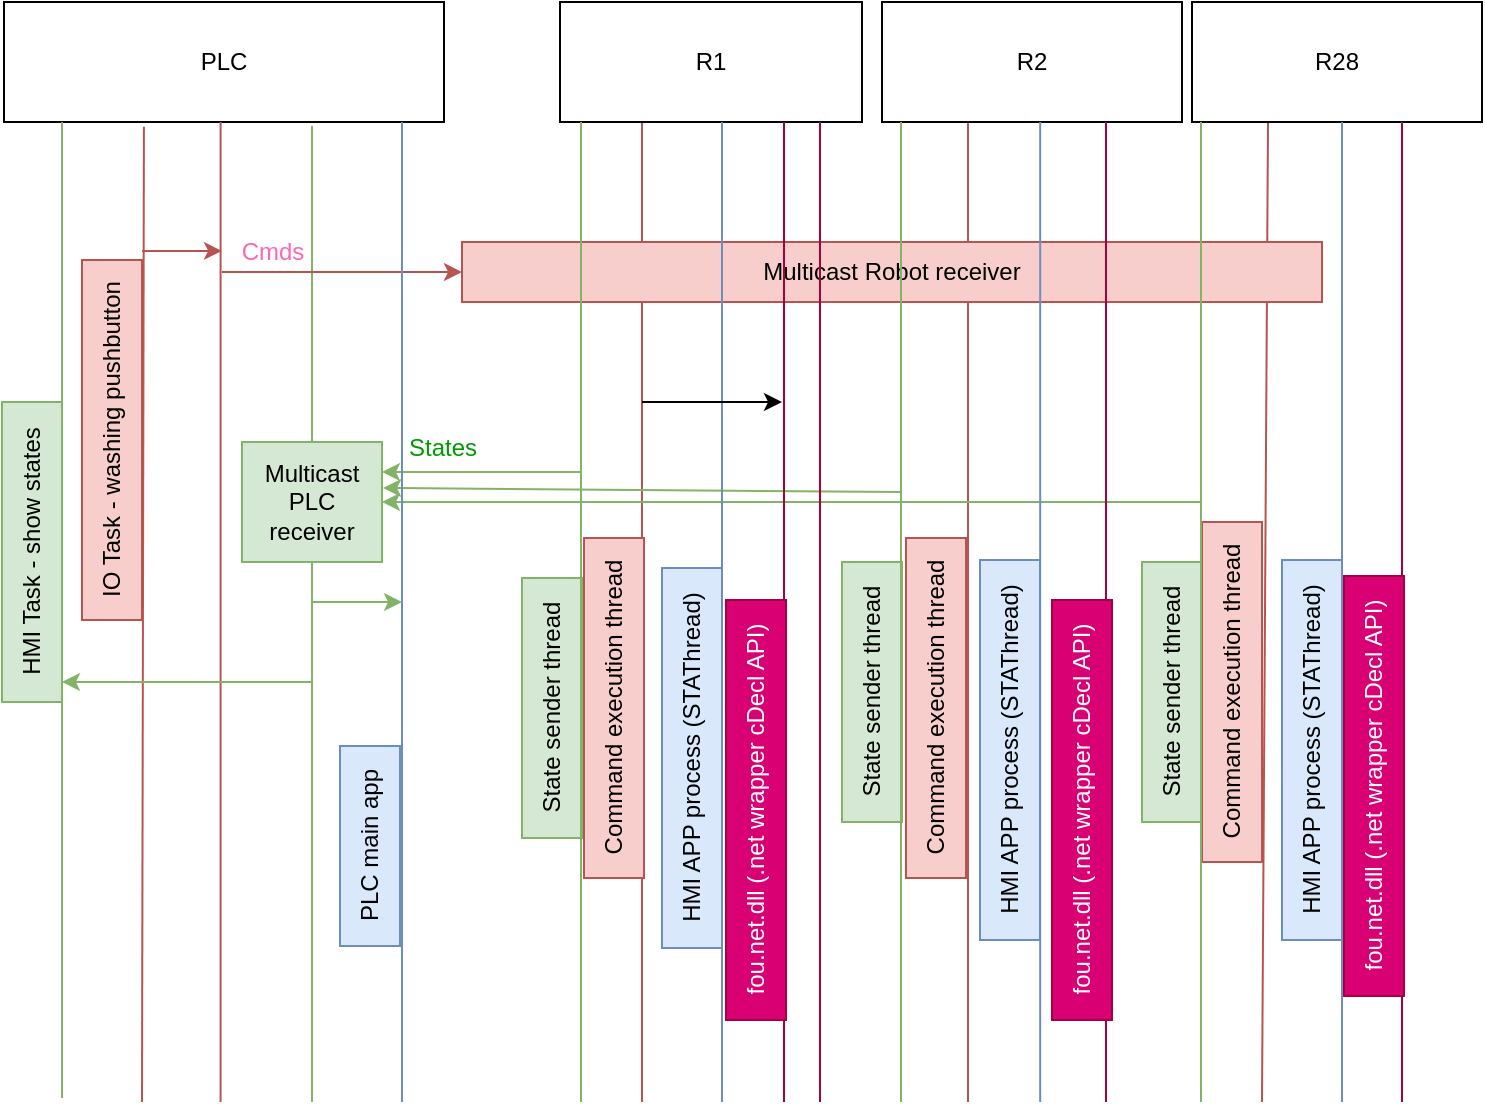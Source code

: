 <mxfile version="24.8.4" pages="2">
  <diagram name="SC" id="2jrvlOFDyI9eP0RItJlz">
    <mxGraphModel dx="1060" dy="691" grid="1" gridSize="10" guides="1" tooltips="1" connect="1" arrows="1" fold="1" page="1" pageScale="1" pageWidth="827" pageHeight="1169" math="0" shadow="0">
      <root>
        <mxCell id="0" />
        <mxCell id="1" parent="0" />
        <mxCell id="CRYQBkAOcl-qyv2Oy661-22" value="" style="endArrow=none;html=1;rounded=0;entryX=0.75;entryY=1;entryDx=0;entryDy=0;fillColor=#f8cecc;strokeColor=#b85450;" edge="1" parent="1">
          <mxGeometry width="50" height="50" relative="1" as="geometry">
            <mxPoint x="640" y="600" as="sourcePoint" />
            <mxPoint x="643" y="110" as="targetPoint" />
          </mxGeometry>
        </mxCell>
        <mxCell id="CRYQBkAOcl-qyv2Oy661-21" value="" style="endArrow=none;html=1;rounded=0;entryX=0.75;entryY=1;entryDx=0;entryDy=0;fillColor=#f8cecc;strokeColor=#b85450;" edge="1" parent="1">
          <mxGeometry width="50" height="50" relative="1" as="geometry">
            <mxPoint x="493" y="600" as="sourcePoint" />
            <mxPoint x="493" y="110" as="targetPoint" />
          </mxGeometry>
        </mxCell>
        <mxCell id="_mBXVXvwPWV776XK4WE3-18" value="" style="endArrow=none;html=1;rounded=0;entryX=0.75;entryY=1;entryDx=0;entryDy=0;fillColor=#f8cecc;strokeColor=#b85450;" edge="1" parent="1">
          <mxGeometry width="50" height="50" relative="1" as="geometry">
            <mxPoint x="330" y="600" as="sourcePoint" />
            <mxPoint x="330" y="110" as="targetPoint" />
          </mxGeometry>
        </mxCell>
        <mxCell id="FDANH4CxxODxMzxdif0w-1" value="PLC" style="rounded=0;whiteSpace=wrap;html=1;" vertex="1" parent="1">
          <mxGeometry x="11" y="50" width="220" height="60" as="geometry" />
        </mxCell>
        <mxCell id="FDANH4CxxODxMzxdif0w-2" value="R1" style="rounded=0;whiteSpace=wrap;html=1;" vertex="1" parent="1">
          <mxGeometry x="289" y="50" width="151" height="60" as="geometry" />
        </mxCell>
        <mxCell id="FDANH4CxxODxMzxdif0w-5" value="" style="endArrow=none;html=1;rounded=0;entryX=0.7;entryY=1.033;entryDx=0;entryDy=0;entryPerimeter=0;fillColor=#d5e8d4;strokeColor=#82b366;" edge="1" parent="1" source="CRYQBkAOcl-qyv2Oy661-3" target="FDANH4CxxODxMzxdif0w-1">
          <mxGeometry width="50" height="50" relative="1" as="geometry">
            <mxPoint x="120" y="600" as="sourcePoint" />
            <mxPoint x="440" y="300" as="targetPoint" />
          </mxGeometry>
        </mxCell>
        <mxCell id="CRYQBkAOcl-qyv2Oy661-1" value="Multicast Robot receiver" style="rounded=0;whiteSpace=wrap;html=1;fillColor=#f8cecc;strokeColor=#b85450;" vertex="1" parent="1">
          <mxGeometry x="240" y="170" width="430" height="30" as="geometry" />
        </mxCell>
        <mxCell id="CRYQBkAOcl-qyv2Oy661-2" value="" style="endArrow=classic;html=1;rounded=0;entryX=0;entryY=0.5;entryDx=0;entryDy=0;fillColor=#f8cecc;strokeColor=#b85450;" edge="1" parent="1" target="CRYQBkAOcl-qyv2Oy661-1">
          <mxGeometry width="50" height="50" relative="1" as="geometry">
            <mxPoint x="120" y="185" as="sourcePoint" />
            <mxPoint x="170" y="140" as="targetPoint" />
          </mxGeometry>
        </mxCell>
        <mxCell id="CRYQBkAOcl-qyv2Oy661-4" value="" style="endArrow=none;html=1;rounded=0;entryX=0.5;entryY=1;entryDx=0;entryDy=0;fillColor=#d5e8d4;strokeColor=#82b366;" edge="1" parent="1" target="CRYQBkAOcl-qyv2Oy661-3">
          <mxGeometry width="50" height="50" relative="1" as="geometry">
            <mxPoint x="165" y="600" as="sourcePoint" />
            <mxPoint x="120" y="110" as="targetPoint" />
          </mxGeometry>
        </mxCell>
        <mxCell id="CRYQBkAOcl-qyv2Oy661-3" value="Multicast PLC receiver" style="rounded=0;whiteSpace=wrap;html=1;fillColor=#d5e8d4;strokeColor=#82b366;" vertex="1" parent="1">
          <mxGeometry x="130" y="270" width="70" height="60" as="geometry" />
        </mxCell>
        <mxCell id="CRYQBkAOcl-qyv2Oy661-5" value="" style="endArrow=classic;html=1;rounded=0;entryX=1;entryY=0.25;entryDx=0;entryDy=0;fillColor=#d5e8d4;strokeColor=#82b366;" edge="1" parent="1" target="CRYQBkAOcl-qyv2Oy661-3">
          <mxGeometry width="50" height="50" relative="1" as="geometry">
            <mxPoint x="300" y="285" as="sourcePoint" />
            <mxPoint x="440" y="300" as="targetPoint" />
          </mxGeometry>
        </mxCell>
        <mxCell id="CRYQBkAOcl-qyv2Oy661-6" value="" style="endArrow=classic;html=1;rounded=0;entryX=1.008;entryY=0.383;entryDx=0;entryDy=0;entryPerimeter=0;fillColor=#d5e8d4;strokeColor=#82b366;" edge="1" parent="1" target="CRYQBkAOcl-qyv2Oy661-3">
          <mxGeometry width="50" height="50" relative="1" as="geometry">
            <mxPoint x="460" y="295" as="sourcePoint" />
            <mxPoint x="190" y="295" as="targetPoint" />
          </mxGeometry>
        </mxCell>
        <mxCell id="CRYQBkAOcl-qyv2Oy661-7" value="" style="endArrow=classic;html=1;rounded=0;entryX=1;entryY=0.5;entryDx=0;entryDy=0;fillColor=#d5e8d4;strokeColor=#82b366;" edge="1" parent="1" target="CRYQBkAOcl-qyv2Oy661-3">
          <mxGeometry width="50" height="50" relative="1" as="geometry">
            <mxPoint x="610" y="300" as="sourcePoint" />
            <mxPoint x="440" y="300" as="targetPoint" />
          </mxGeometry>
        </mxCell>
        <mxCell id="CRYQBkAOcl-qyv2Oy661-8" value="States" style="text;html=1;align=center;verticalAlign=middle;resizable=0;points=[];autosize=1;strokeColor=none;fillColor=none;fontColor=#009900;" vertex="1" parent="1">
          <mxGeometry x="200" y="258" width="60" height="30" as="geometry" />
        </mxCell>
        <mxCell id="CRYQBkAOcl-qyv2Oy661-10" value="" style="endArrow=none;html=1;rounded=0;entryX=0.5;entryY=1;entryDx=0;entryDy=0;fillColor=#f8cecc;strokeColor=#b85450;" edge="1" parent="1">
          <mxGeometry width="50" height="50" relative="1" as="geometry">
            <mxPoint x="119.29" y="600" as="sourcePoint" />
            <mxPoint x="119.29" y="110" as="targetPoint" />
          </mxGeometry>
        </mxCell>
        <mxCell id="CRYQBkAOcl-qyv2Oy661-11" value="Cmds" style="text;html=1;align=center;verticalAlign=middle;resizable=0;points=[];autosize=1;strokeColor=none;fillColor=none;fontColor=#FF66B3;" vertex="1" parent="1">
          <mxGeometry x="120" y="160" width="50" height="30" as="geometry" />
        </mxCell>
        <mxCell id="CRYQBkAOcl-qyv2Oy661-12" value="" style="endArrow=none;html=1;rounded=0;entryX=0.318;entryY=1.04;entryDx=0;entryDy=0;entryPerimeter=0;fillColor=#f8cecc;strokeColor=#b85450;" edge="1" parent="1" target="FDANH4CxxODxMzxdif0w-1">
          <mxGeometry width="50" height="50" relative="1" as="geometry">
            <mxPoint x="80" y="600" as="sourcePoint" />
            <mxPoint x="80" y="120" as="targetPoint" />
          </mxGeometry>
        </mxCell>
        <mxCell id="CRYQBkAOcl-qyv2Oy661-13" value="" style="endArrow=none;html=1;rounded=0;entryX=0.318;entryY=1.04;entryDx=0;entryDy=0;entryPerimeter=0;fillColor=#d5e8d4;strokeColor=#82b366;" edge="1" parent="1">
          <mxGeometry width="50" height="50" relative="1" as="geometry">
            <mxPoint x="40" y="598" as="sourcePoint" />
            <mxPoint x="40" y="110" as="targetPoint" />
          </mxGeometry>
        </mxCell>
        <mxCell id="CRYQBkAOcl-qyv2Oy661-14" value="IO Task - washing pushbutton" style="text;html=1;align=center;verticalAlign=middle;resizable=0;points=[];autosize=1;strokeColor=#b85450;fillColor=#f8cecc;rotation=-90;" vertex="1" parent="1">
          <mxGeometry x="-25" y="254" width="180" height="30" as="geometry" />
        </mxCell>
        <mxCell id="CRYQBkAOcl-qyv2Oy661-15" value="HMI Task - show states" style="text;html=1;align=center;verticalAlign=middle;resizable=0;points=[];autosize=1;strokeColor=#82b366;fillColor=#d5e8d4;rotation=-90;" vertex="1" parent="1">
          <mxGeometry x="-50" y="310" width="150" height="30" as="geometry" />
        </mxCell>
        <mxCell id="CRYQBkAOcl-qyv2Oy661-16" value="" style="endArrow=classic;html=1;rounded=0;fillColor=#d5e8d4;strokeColor=#82b366;" edge="1" parent="1">
          <mxGeometry width="50" height="50" relative="1" as="geometry">
            <mxPoint x="165" y="390" as="sourcePoint" />
            <mxPoint x="40" y="390" as="targetPoint" />
          </mxGeometry>
        </mxCell>
        <mxCell id="CRYQBkAOcl-qyv2Oy661-17" value="" style="endArrow=classic;html=1;rounded=0;fillColor=#f8cecc;strokeColor=#b85450;" edge="1" parent="1">
          <mxGeometry width="50" height="50" relative="1" as="geometry">
            <mxPoint x="80" y="174.44" as="sourcePoint" />
            <mxPoint x="120" y="174.44" as="targetPoint" />
          </mxGeometry>
        </mxCell>
        <mxCell id="CRYQBkAOcl-qyv2Oy661-19" value="R2" style="rounded=0;whiteSpace=wrap;html=1;" vertex="1" parent="1">
          <mxGeometry x="450" y="50" width="150" height="60" as="geometry" />
        </mxCell>
        <mxCell id="CRYQBkAOcl-qyv2Oy661-20" value="R28" style="rounded=0;whiteSpace=wrap;html=1;" vertex="1" parent="1">
          <mxGeometry x="605" y="50" width="145" height="60" as="geometry" />
        </mxCell>
        <mxCell id="_mBXVXvwPWV776XK4WE3-1" value="" style="endArrow=none;html=1;rounded=0;entryX=0.5;entryY=1;entryDx=0;entryDy=0;fillColor=#dae8fc;strokeColor=#6c8ebf;" edge="1" parent="1">
          <mxGeometry width="50" height="50" relative="1" as="geometry">
            <mxPoint x="210" y="600" as="sourcePoint" />
            <mxPoint x="210" y="110" as="targetPoint" />
          </mxGeometry>
        </mxCell>
        <mxCell id="_mBXVXvwPWV776XK4WE3-2" value="PLC main app" style="text;html=1;align=center;verticalAlign=middle;resizable=0;points=[];autosize=1;strokeColor=#6c8ebf;fillColor=#dae8fc;rotation=-90;" vertex="1" parent="1">
          <mxGeometry x="144" y="457" width="100" height="30" as="geometry" />
        </mxCell>
        <mxCell id="_mBXVXvwPWV776XK4WE3-3" value="" style="endArrow=classic;html=1;rounded=0;fillColor=#d5e8d4;strokeColor=#82b366;" edge="1" parent="1">
          <mxGeometry width="50" height="50" relative="1" as="geometry">
            <mxPoint x="165" y="350" as="sourcePoint" />
            <mxPoint x="210" y="350" as="targetPoint" />
          </mxGeometry>
        </mxCell>
        <mxCell id="_mBXVXvwPWV776XK4WE3-4" value="State sender thread" style="text;html=1;align=center;verticalAlign=middle;resizable=0;points=[];autosize=1;strokeColor=#82b366;fillColor=#d5e8d4;rotation=-90;" vertex="1" parent="1">
          <mxGeometry x="220" y="388" width="130" height="30" as="geometry" />
        </mxCell>
        <mxCell id="_mBXVXvwPWV776XK4WE3-5" value="Command execution thread" style="text;html=1;align=center;verticalAlign=middle;resizable=0;points=[];autosize=1;strokeColor=#b85450;fillColor=#f8cecc;rotation=-90;" vertex="1" parent="1">
          <mxGeometry x="231" y="388" width="170" height="30" as="geometry" />
        </mxCell>
        <mxCell id="_mBXVXvwPWV776XK4WE3-6" value="State sender thread" style="text;html=1;align=center;verticalAlign=middle;resizable=0;points=[];autosize=1;strokeColor=#82b366;fillColor=#d5e8d4;rotation=-90;" vertex="1" parent="1">
          <mxGeometry x="380" y="380" width="130" height="30" as="geometry" />
        </mxCell>
        <mxCell id="_mBXVXvwPWV776XK4WE3-7" value="State sender thread" style="text;html=1;align=center;verticalAlign=middle;resizable=0;points=[];autosize=1;strokeColor=#82b366;fillColor=#d5e8d4;rotation=-90;" vertex="1" parent="1">
          <mxGeometry x="530" y="380" width="130" height="30" as="geometry" />
        </mxCell>
        <mxCell id="_mBXVXvwPWV776XK4WE3-8" value="Command execution thread" style="text;html=1;align=center;verticalAlign=middle;resizable=0;points=[];autosize=1;strokeColor=#b85450;fillColor=#f8cecc;rotation=-90;" vertex="1" parent="1">
          <mxGeometry x="392" y="388" width="170" height="30" as="geometry" />
        </mxCell>
        <mxCell id="_mBXVXvwPWV776XK4WE3-9" value="Command execution thread" style="text;html=1;align=center;verticalAlign=middle;resizable=0;points=[];autosize=1;strokeColor=#b85450;fillColor=#f8cecc;rotation=-90;" vertex="1" parent="1">
          <mxGeometry x="540" y="380" width="170" height="30" as="geometry" />
        </mxCell>
        <mxCell id="_mBXVXvwPWV776XK4WE3-10" value="" style="endArrow=none;html=1;rounded=0;entryX=0.5;entryY=1;entryDx=0;entryDy=0;fillColor=#dae8fc;strokeColor=#6c8ebf;" edge="1" parent="1">
          <mxGeometry width="50" height="50" relative="1" as="geometry">
            <mxPoint x="370" y="600" as="sourcePoint" />
            <mxPoint x="370" y="110" as="targetPoint" />
          </mxGeometry>
        </mxCell>
        <mxCell id="_mBXVXvwPWV776XK4WE3-13" value="" style="endArrow=none;html=1;rounded=0;entryX=0.5;entryY=1;entryDx=0;entryDy=0;fillColor=#dae8fc;strokeColor=#6c8ebf;" edge="1" parent="1">
          <mxGeometry width="50" height="50" relative="1" as="geometry">
            <mxPoint x="529.09" y="600" as="sourcePoint" />
            <mxPoint x="529.09" y="110" as="targetPoint" />
          </mxGeometry>
        </mxCell>
        <mxCell id="_mBXVXvwPWV776XK4WE3-14" value="" style="endArrow=none;html=1;rounded=0;entryX=0.5;entryY=1;entryDx=0;entryDy=0;fillColor=#dae8fc;strokeColor=#6c8ebf;" edge="1" parent="1">
          <mxGeometry width="50" height="50" relative="1" as="geometry">
            <mxPoint x="680" y="600" as="sourcePoint" />
            <mxPoint x="680" y="110" as="targetPoint" />
          </mxGeometry>
        </mxCell>
        <mxCell id="_mBXVXvwPWV776XK4WE3-15" value="HMI APP process (STAThread)" style="text;html=1;align=center;verticalAlign=middle;resizable=0;points=[];autosize=1;strokeColor=#6c8ebf;fillColor=#dae8fc;rotation=270;" vertex="1" parent="1">
          <mxGeometry x="260" y="413" width="190" height="30" as="geometry" />
        </mxCell>
        <mxCell id="_mBXVXvwPWV776XK4WE3-16" value="HMI APP process (STAThread)" style="text;html=1;align=center;verticalAlign=middle;resizable=0;points=[];autosize=1;strokeColor=#6c8ebf;fillColor=#dae8fc;rotation=270;" vertex="1" parent="1">
          <mxGeometry x="419" y="409" width="190" height="30" as="geometry" />
        </mxCell>
        <mxCell id="_mBXVXvwPWV776XK4WE3-17" value="HMI APP process (STAThread)" style="text;html=1;align=center;verticalAlign=middle;resizable=0;points=[];autosize=1;strokeColor=#6c8ebf;fillColor=#dae8fc;rotation=270;" vertex="1" parent="1">
          <mxGeometry x="570" y="409" width="190" height="30" as="geometry" />
        </mxCell>
        <mxCell id="_mBXVXvwPWV776XK4WE3-19" value="" style="endArrow=none;html=1;rounded=0;entryX=0.5;entryY=1;entryDx=0;entryDy=0;fillColor=#d80073;strokeColor=#A50040;" edge="1" parent="1">
          <mxGeometry width="50" height="50" relative="1" as="geometry">
            <mxPoint x="401" y="600" as="sourcePoint" />
            <mxPoint x="401" y="110" as="targetPoint" />
          </mxGeometry>
        </mxCell>
        <mxCell id="_mBXVXvwPWV776XK4WE3-20" value="fou.net.dll (.net wrapper cDecl API)" style="text;html=1;align=center;verticalAlign=middle;resizable=0;points=[];autosize=1;strokeColor=#A50040;fillColor=#d80073;rotation=270;fontColor=#ffffff;" vertex="1" parent="1">
          <mxGeometry x="282" y="439" width="210" height="30" as="geometry" />
        </mxCell>
        <mxCell id="_mBXVXvwPWV776XK4WE3-21" value="" style="endArrow=none;html=1;rounded=0;entryX=0.5;entryY=1;entryDx=0;entryDy=0;fillColor=#d80073;strokeColor=#A50040;" edge="1" parent="1">
          <mxGeometry width="50" height="50" relative="1" as="geometry">
            <mxPoint x="562" y="600" as="sourcePoint" />
            <mxPoint x="562" y="110" as="targetPoint" />
          </mxGeometry>
        </mxCell>
        <mxCell id="_mBXVXvwPWV776XK4WE3-22" value="" style="endArrow=none;html=1;rounded=0;entryX=0.5;entryY=1;entryDx=0;entryDy=0;fillColor=#d80073;strokeColor=#A50040;" edge="1" parent="1">
          <mxGeometry width="50" height="50" relative="1" as="geometry">
            <mxPoint x="710" y="600" as="sourcePoint" />
            <mxPoint x="710" y="110" as="targetPoint" />
          </mxGeometry>
        </mxCell>
        <mxCell id="_mBXVXvwPWV776XK4WE3-23" value="fou.net.dll (.net wrapper cDecl API)" style="text;html=1;align=center;verticalAlign=middle;resizable=0;points=[];autosize=1;strokeColor=#A50040;fillColor=#d80073;rotation=270;fontColor=#ffffff;" vertex="1" parent="1">
          <mxGeometry x="445" y="439" width="210" height="30" as="geometry" />
        </mxCell>
        <mxCell id="_mBXVXvwPWV776XK4WE3-24" value="fou.net.dll (.net wrapper cDecl API)" style="text;html=1;align=center;verticalAlign=middle;resizable=0;points=[];autosize=1;strokeColor=#A50040;fillColor=#d80073;rotation=270;fontColor=#ffffff;" vertex="1" parent="1">
          <mxGeometry x="591" y="427" width="210" height="30" as="geometry" />
        </mxCell>
        <mxCell id="FDANH4CxxODxMzxdif0w-6" value="" style="endArrow=none;html=1;rounded=0;entryX=0.5;entryY=1;entryDx=0;entryDy=0;fillColor=#d5e8d4;strokeColor=#82b366;" edge="1" parent="1">
          <mxGeometry width="50" height="50" relative="1" as="geometry">
            <mxPoint x="299.5" y="600" as="sourcePoint" />
            <mxPoint x="299.5" y="110" as="targetPoint" />
          </mxGeometry>
        </mxCell>
        <mxCell id="FDANH4CxxODxMzxdif0w-7" value="" style="endArrow=none;html=1;rounded=0;entryX=0.5;entryY=1;entryDx=0;entryDy=0;fillColor=#d5e8d4;strokeColor=#82b366;" edge="1" parent="1">
          <mxGeometry width="50" height="50" relative="1" as="geometry">
            <mxPoint x="459.5" y="600" as="sourcePoint" />
            <mxPoint x="459.5" y="110" as="targetPoint" />
          </mxGeometry>
        </mxCell>
        <mxCell id="FDANH4CxxODxMzxdif0w-8" value="" style="endArrow=none;html=1;rounded=0;entryX=0.5;entryY=1;entryDx=0;entryDy=0;fillColor=#d5e8d4;strokeColor=#82b366;" edge="1" parent="1">
          <mxGeometry width="50" height="50" relative="1" as="geometry">
            <mxPoint x="609.5" y="600" as="sourcePoint" />
            <mxPoint x="609.5" y="110" as="targetPoint" />
          </mxGeometry>
        </mxCell>
        <mxCell id="_mBXVXvwPWV776XK4WE3-25" style="edgeStyle=orthogonalEdgeStyle;rounded=0;orthogonalLoop=1;jettySize=auto;html=1;exitX=0.5;exitY=1;exitDx=0;exitDy=0;" edge="1" parent="1" source="CRYQBkAOcl-qyv2Oy661-1" target="CRYQBkAOcl-qyv2Oy661-1">
          <mxGeometry relative="1" as="geometry" />
        </mxCell>
        <mxCell id="_mBXVXvwPWV776XK4WE3-26" style="edgeStyle=orthogonalEdgeStyle;rounded=0;orthogonalLoop=1;jettySize=auto;html=1;exitX=0.5;exitY=1;exitDx=0;exitDy=0;" edge="1" parent="1" source="CRYQBkAOcl-qyv2Oy661-1" target="CRYQBkAOcl-qyv2Oy661-1">
          <mxGeometry relative="1" as="geometry" />
        </mxCell>
        <mxCell id="_mBXVXvwPWV776XK4WE3-27" value="" style="endArrow=classic;html=1;rounded=0;" edge="1" parent="1">
          <mxGeometry width="50" height="50" relative="1" as="geometry">
            <mxPoint x="330" y="250" as="sourcePoint" />
            <mxPoint x="400" y="250" as="targetPoint" />
          </mxGeometry>
        </mxCell>
        <mxCell id="_mBXVXvwPWV776XK4WE3-28" value="" style="endArrow=none;html=1;rounded=0;entryX=0.5;entryY=1;entryDx=0;entryDy=0;fillColor=#d80073;strokeColor=#A50040;" edge="1" parent="1">
          <mxGeometry width="50" height="50" relative="1" as="geometry">
            <mxPoint x="419" y="600" as="sourcePoint" />
            <mxPoint x="419" y="110" as="targetPoint" />
          </mxGeometry>
        </mxCell>
      </root>
    </mxGraphModel>
  </diagram>
  <diagram id="uQcBuAGHsDxPfOJEa0wS" name="DIAGRAM">
    <mxGraphModel dx="1122" dy="732" grid="1" gridSize="10" guides="1" tooltips="1" connect="1" arrows="1" fold="1" page="1" pageScale="1" pageWidth="827" pageHeight="1169" math="0" shadow="0">
      <root>
        <mxCell id="0" />
        <mxCell id="1" parent="0" />
        <mxCell id="OwBJgH0goVnJYkpg6lLB-1" value="" style="ellipse;whiteSpace=wrap;html=1;" vertex="1" parent="1">
          <mxGeometry x="230" y="80" width="520" height="420" as="geometry" />
        </mxCell>
        <mxCell id="OwBJgH0goVnJYkpg6lLB-2" value="" style="ellipse;whiteSpace=wrap;html=1;" vertex="1" parent="1">
          <mxGeometry x="300" y="130" width="390" height="320" as="geometry" />
        </mxCell>
        <mxCell id="OwBJgH0goVnJYkpg6lLB-3" value="" style="endArrow=none;html=1;rounded=0;" edge="1" parent="1">
          <mxGeometry width="50" height="50" relative="1" as="geometry">
            <mxPoint x="339" y="386" as="sourcePoint" />
            <mxPoint x="292" y="425" as="targetPoint" />
            <Array as="points">
              <mxPoint x="300" y="386" />
            </Array>
          </mxGeometry>
        </mxCell>
        <mxCell id="OwBJgH0goVnJYkpg6lLB-5" value="" style="endArrow=none;html=1;rounded=0;exitX=0;exitY=0.464;exitDx=0;exitDy=0;exitPerimeter=0;" edge="1" parent="1" source="OwBJgH0goVnJYkpg6lLB-1">
          <mxGeometry width="50" height="50" relative="1" as="geometry">
            <mxPoint x="390" y="350" as="sourcePoint" />
            <mxPoint x="300" y="280" as="targetPoint" />
            <Array as="points">
              <mxPoint x="270" y="240" />
            </Array>
          </mxGeometry>
        </mxCell>
        <mxCell id="OwBJgH0goVnJYkpg6lLB-7" value="" style="endArrow=none;html=1;rounded=0;exitX=0.123;exitY=0.169;exitDx=0;exitDy=0;exitPerimeter=0;" edge="1" parent="1" source="OwBJgH0goVnJYkpg6lLB-2">
          <mxGeometry width="50" height="50" relative="1" as="geometry">
            <mxPoint x="390" y="350" as="sourcePoint" />
            <mxPoint x="296" y="150" as="targetPoint" />
            <Array as="points">
              <mxPoint x="348" y="140" />
            </Array>
          </mxGeometry>
        </mxCell>
        <mxCell id="OwBJgH0goVnJYkpg6lLB-8" value="готов к запуску" style="text;html=1;align=center;verticalAlign=middle;whiteSpace=wrap;rounded=0;rotation=-115;" vertex="1" parent="1">
          <mxGeometry x="240" y="330" width="60" height="30" as="geometry" />
        </mxCell>
        <mxCell id="OwBJgH0goVnJYkpg6lLB-9" value="Запущен" style="text;html=1;align=center;verticalAlign=middle;whiteSpace=wrap;rounded=0;rotation=-60;" vertex="1" parent="1">
          <mxGeometry x="260" y="190" width="60" height="30" as="geometry" />
        </mxCell>
        <mxCell id="OwBJgH0goVnJYkpg6lLB-11" value="Ошибка" style="rounded=1;whiteSpace=wrap;html=1;" vertex="1" parent="1">
          <mxGeometry x="433" y="270" width="124" height="40" as="geometry" />
        </mxCell>
        <mxCell id="OwBJgH0goVnJYkpg6lLB-12" value="" style="endArrow=classic;html=1;rounded=0;entryX=0.015;entryY=0.659;entryDx=0;entryDy=0;entryPerimeter=0;exitX=0;exitY=0.75;exitDx=0;exitDy=0;" edge="1" parent="1" source="OwBJgH0goVnJYkpg6lLB-11" target="OwBJgH0goVnJYkpg6lLB-2">
          <mxGeometry width="50" height="50" relative="1" as="geometry">
            <mxPoint x="390" y="350" as="sourcePoint" />
            <mxPoint x="440" y="300" as="targetPoint" />
          </mxGeometry>
        </mxCell>
        <mxCell id="OwBJgH0goVnJYkpg6lLB-16" value="" style="endArrow=none;html=1;rounded=0;" edge="1" parent="1">
          <mxGeometry width="50" height="50" relative="1" as="geometry">
            <mxPoint x="441" y="136" as="sourcePoint" />
            <mxPoint x="423" y="87" as="targetPoint" />
            <Array as="points">
              <mxPoint x="470" y="100" />
            </Array>
          </mxGeometry>
        </mxCell>
        <mxCell id="OwBJgH0goVnJYkpg6lLB-17" value="Дойка" style="text;html=1;align=center;verticalAlign=middle;resizable=0;points=[];autosize=1;strokeColor=none;fillColor=none;rotation=-25;" vertex="1" parent="1">
          <mxGeometry x="360" y="110" width="60" height="30" as="geometry" />
        </mxCell>
        <mxCell id="OwBJgH0goVnJYkpg6lLB-18" value="" style="endArrow=none;html=1;rounded=0;exitX=0.669;exitY=0.028;exitDx=0;exitDy=0;exitPerimeter=0;" edge="1" parent="1" source="OwBJgH0goVnJYkpg6lLB-2">
          <mxGeometry width="50" height="50" relative="1" as="geometry">
            <mxPoint x="452" y="148" as="sourcePoint" />
            <mxPoint x="587" y="95" as="targetPoint" />
            <Array as="points">
              <mxPoint x="600" y="130" />
            </Array>
          </mxGeometry>
        </mxCell>
        <mxCell id="OwBJgH0goVnJYkpg6lLB-19" value="Запрос паузы" style="text;html=1;align=center;verticalAlign=middle;resizable=0;points=[];autosize=1;strokeColor=none;fillColor=none;rotation=5.9;" vertex="1" parent="1">
          <mxGeometry x="470" y="90" width="100" height="30" as="geometry" />
        </mxCell>
        <mxCell id="OwBJgH0goVnJYkpg6lLB-20" value="" style="endArrow=classic;html=1;rounded=0;exitX=0.231;exitY=0.091;exitDx=0;exitDy=0;exitPerimeter=0;" edge="1" parent="1" source="OwBJgH0goVnJYkpg6lLB-2">
          <mxGeometry width="50" height="50" relative="1" as="geometry">
            <mxPoint x="480" y="280" as="sourcePoint" />
            <mxPoint x="450" y="270" as="targetPoint" />
          </mxGeometry>
        </mxCell>
        <mxCell id="OwBJgH0goVnJYkpg6lLB-21" value="" style="endArrow=none;html=1;rounded=0;exitX=0.921;exitY=0.234;exitDx=0;exitDy=0;exitPerimeter=0;entryX=0.913;entryY=0.219;entryDx=0;entryDy=0;entryPerimeter=0;" edge="1" parent="1" source="OwBJgH0goVnJYkpg6lLB-2" target="OwBJgH0goVnJYkpg6lLB-1">
          <mxGeometry width="50" height="50" relative="1" as="geometry">
            <mxPoint x="571" y="149" as="sourcePoint" />
            <mxPoint x="597" y="105" as="targetPoint" />
            <Array as="points">
              <mxPoint x="705" y="220" />
            </Array>
          </mxGeometry>
        </mxCell>
        <mxCell id="OwBJgH0goVnJYkpg6lLB-22" value="Пауза" style="text;html=1;align=center;verticalAlign=middle;resizable=0;points=[];autosize=1;strokeColor=none;fillColor=none;" vertex="1" parent="1">
          <mxGeometry x="610" y="130" width="60" height="30" as="geometry" />
        </mxCell>
        <mxCell id="OwBJgH0goVnJYkpg6lLB-23" value="Запрос мойки" style="text;html=1;align=center;verticalAlign=middle;resizable=0;points=[];autosize=1;strokeColor=none;fillColor=none;rotation=81;" vertex="1" parent="1">
          <mxGeometry x="660" y="260" width="100" height="30" as="geometry" />
        </mxCell>
        <mxCell id="OwBJgH0goVnJYkpg6lLB-24" value="Мойка" style="text;html=1;align=center;verticalAlign=middle;resizable=0;points=[];autosize=1;strokeColor=none;fillColor=none;rotation=-225;" vertex="1" parent="1">
          <mxGeometry x="640" y="390" width="60" height="30" as="geometry" />
        </mxCell>
        <mxCell id="OwBJgH0goVnJYkpg6lLB-25" value="Мойка завершена" style="text;html=1;align=center;verticalAlign=middle;resizable=0;points=[];autosize=1;strokeColor=none;fillColor=none;rotation=-170;" vertex="1" parent="1">
          <mxGeometry x="380" y="450" width="130" height="30" as="geometry" />
        </mxCell>
        <mxCell id="OwBJgH0goVnJYkpg6lLB-26" value="" style="endArrow=none;html=1;rounded=0;" edge="1" parent="1">
          <mxGeometry width="50" height="50" relative="1" as="geometry">
            <mxPoint x="683" y="331" as="sourcePoint" />
            <mxPoint x="741" y="346" as="targetPoint" />
            <Array as="points">
              <mxPoint x="700" y="370" />
            </Array>
          </mxGeometry>
        </mxCell>
        <mxCell id="OwBJgH0goVnJYkpg6lLB-27" value="" style="endArrow=none;html=1;rounded=0;exitX=0.769;exitY=0.925;exitDx=0;exitDy=0;exitPerimeter=0;entryX=0.777;entryY=0.917;entryDx=0;entryDy=0;entryPerimeter=0;" edge="1" parent="1" source="OwBJgH0goVnJYkpg6lLB-2" target="OwBJgH0goVnJYkpg6lLB-1">
          <mxGeometry width="50" height="50" relative="1" as="geometry">
            <mxPoint x="696" y="344" as="sourcePoint" />
            <mxPoint x="752" y="356" as="targetPoint" />
            <Array as="points">
              <mxPoint x="590" y="460" />
            </Array>
          </mxGeometry>
        </mxCell>
        <mxCell id="OwBJgH0goVnJYkpg6lLB-28" value="" style="endArrow=classic;html=1;rounded=0;exitX=0.877;exitY=0.822;exitDx=0;exitDy=0;exitPerimeter=0;" edge="1" parent="1" source="OwBJgH0goVnJYkpg6lLB-2">
          <mxGeometry width="50" height="50" relative="1" as="geometry">
            <mxPoint x="400" y="169" as="sourcePoint" />
            <mxPoint x="510" y="310" as="targetPoint" />
          </mxGeometry>
        </mxCell>
      </root>
    </mxGraphModel>
  </diagram>
</mxfile>

